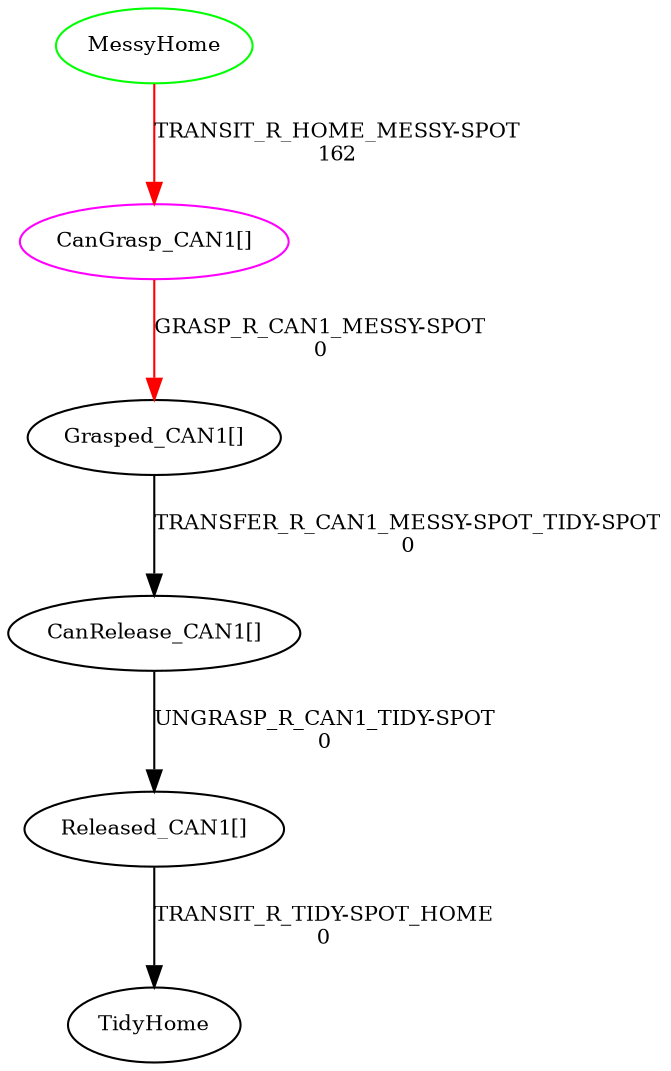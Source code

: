 digraph G {
0[label="MessyHome",fontsize="10",color="green"];
1[label="TidyHome",fontsize="10"];
2[label="CanGrasp_CAN1[]",fontsize="10",color="magenta"];
3[label="Grasped_CAN1[]",fontsize="10"];
4[label="CanRelease_CAN1[]",fontsize="10"];
5[label="Released_CAN1[]",fontsize="10"];
0->2 [label="TRANSIT_R_HOME_MESSY-SPOT\n162",fontsize="10",color="red"];
2->3 [label="GRASP_R_CAN1_MESSY-SPOT\n0",fontsize="10",color="red"];
3->4 [label="TRANSFER_R_CAN1_MESSY-SPOT_TIDY-SPOT\n0",fontsize="10"];
4->5 [label="UNGRASP_R_CAN1_TIDY-SPOT\n0",fontsize="10"];
5->1 [label="TRANSIT_R_TIDY-SPOT_HOME\n0",fontsize="10"];
}
